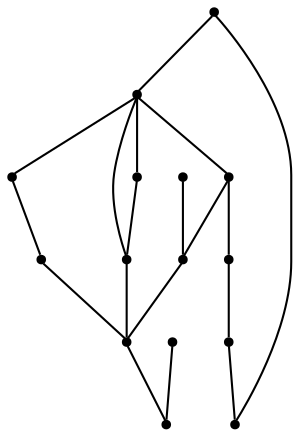 graph {
  node [shape=point,comment="{\"directed\":false,\"doi\":\"10.1007/978-3-030-04414-5_16\",\"figure\":\"2 (2)\"}"]

  v0 [pos="1068.3348255253286,730.4091922680975"]
  v1 [pos="1021.9273624052216,712.0877814031692"]
  v2 [pos="1360.068693306984,730.9467621629608"]
  v3 [pos="1408.1409647908395,712.7337046338317"]
  v4 [pos="1212.9640108656663,896.9315458426712"]
  v5 [pos="1235.7302541119584,572.1640733752482"]
  v6 [pos="1200.5236046214575,831.4490594267407"]
  v7 [pos="1191.1355696035832,898.2215482624832"]
  v8 [pos="1228.1967117078257,832.6784628271768"]
  v9 [pos="1194.8247470389538,571.6275526764182"]
  v10 [pos="1186.23690866939,868.3335777700794"]
  v11 [pos="1068.3348255253286,694.8873570152391"]
  v12 [pos="1058.4852975660117,747.2783568538878"]
  v13 [pos="1069.039003662915,769.8941906706185"]
  v14 [pos="1360.068693306984,693.8090696374129"]

  v0 -- v1 [id="-1",pos="1068.3348255253286,730.4091922680975 1021.9273624052216,712.0877814031692 1021.9273624052216,712.0877814031692 1021.9273624052216,712.0877814031692"]
  v1 -- v11 [id="-5",pos="1021.9273624052216,712.0877814031692 1068.3348255253286,694.8873570152391 1068.3348255253286,694.8873570152391 1068.3348255253286,694.8873570152391"]
  v11 -- v14 [id="-6",pos="1068.3348255253286,694.8873570152391 1360.068693306984,693.8090696374129 1360.068693306984,693.8090696374129 1360.068693306984,693.8090696374129"]
  v14 -- v3 [id="-7",pos="1360.068693306984,693.8090696374129 1408.1409647908395,712.7337046338317 1408.1409647908395,712.7337046338317 1408.1409647908395,712.7337046338317"]
  v1 -- v13 [id="-9",pos="1021.9273624052216,712.0877814031692 1069.039003662915,769.8941906706185 1069.039003662915,769.8941906706185 1069.039003662915,769.8941906706185"]
  v13 -- v7 [id="-10",pos="1069.039003662915,769.8941906706185 1082.2515958574386,779.0997094912309 1082.2515958574386,779.0997094912309 1082.2515958574386,779.0997094912309 1155.5007475025136,848.2182006573595 1155.5007475025136,848.2182006573595 1155.5007475025136,848.2182006573595 1191.1355696035832,898.2215482624832 1191.1355696035832,898.2215482624832 1191.1355696035832,898.2215482624832"]
  v1 -- v12 [id="-11",pos="1021.9273624052216,712.0877814031692 1058.4852975660117,747.2783568538878 1058.4852975660117,747.2783568538878 1058.4852975660117,747.2783568538878"]
  v1 -- v7 [id="-12",pos="1021.9273624052216,712.0877814031692 1191.1355696035832,898.2215482624832 1191.1355696035832,898.2215482624832 1191.1355696035832,898.2215482624832"]
  v7 -- v4 [id="-13",pos="1191.1355696035832,898.2215482624832 1212.9640108656663,896.9315458426712 1212.9640108656663,896.9315458426712 1212.9640108656663,896.9315458426712"]
  v11 -- v6 [id="-15",pos="1068.3348255253286,694.8873570152391 1200.5236046214575,831.4490594267407 1200.5236046214575,831.4490594267407 1200.5236046214575,831.4490594267407"]
  v6 -- v4 [id="-16",pos="1200.5236046214575,831.4490594267407 1212.9640108656663,896.9315458426712 1212.9640108656663,896.9315458426712 1212.9640108656663,896.9315458426712"]
  v12 -- v10 [id="-20",pos="1058.4852975660117,747.2783568538878 1092.4198925546748,774.3322898913401 1092.4198925546748,774.3322898913401 1092.4198925546748,774.3322898913401 1159.1346983971134,838.7834484003878 1159.1346983971134,838.7834484003878 1159.1346983971134,838.7834484003878 1186.23690866939,868.3335777700794 1186.23690866939,868.3335777700794 1186.23690866939,868.3335777700794"]
  v2 -- v0 [id="-21",pos="1360.068693306984,730.9467621629608 1068.3348255253286,730.4091922680975 1068.3348255253286,730.4091922680975 1068.3348255253286,730.4091922680975"]
  v3 -- v2 [id="-22",pos="1408.1409647908395,712.7337046338317 1360.068693306984,730.9467621629608 1360.068693306984,730.9467621629608 1360.068693306984,730.9467621629608"]
  v10 -- v4 [id="-29",pos="1186.23690866939,868.3335777700794 1212.9640108656663,896.9315458426712 1212.9640108656663,896.9315458426712 1212.9640108656663,896.9315458426712"]
  v5 -- v8 [id="-30",pos="1235.7302541119584,572.1640733752482 1236.6428750827588,649.8848592304987 1236.6428750827588,649.8848592304987 1236.6428750827588,649.8848592304987 1236.3260775857877,806.3661524161487 1236.3260775857877,806.3661524161487 1236.3260775857877,806.3661524161487 1228.1967117078257,832.6784628271768 1228.1967117078257,832.6784628271768 1228.1967117078257,832.6784628271768"]
  v9 -- v6 [id="-32",pos="1194.8247470389538,571.6275526764182 1194.1569096820815,806.3828123774042 1194.1569096820815,806.3828123774042 1194.1569096820815,806.3828123774042 1200.5236046214575,831.4490594267407 1200.5236046214575,831.4490594267407 1200.5236046214575,831.4490594267407"]
  v4 -- v8 [id="-34",pos="1212.9640108656663,896.9315458426712 1228.1967117078257,832.6784628271768 1228.1967117078257,832.6784628271768 1228.1967117078257,832.6784628271768"]
}